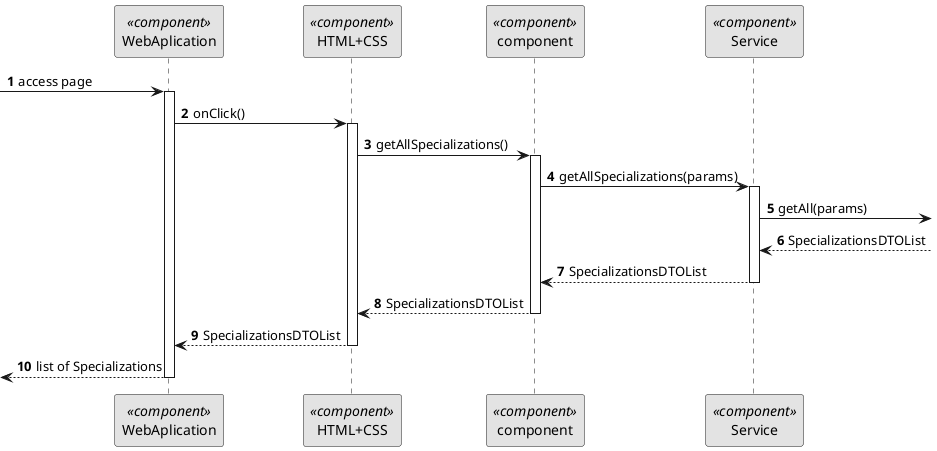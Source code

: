 @startuml
skinparam monochrome true
skinparam packageStyle rectangle
skinparam shadowing false

autonumber

participant "WebAplication" as FE <<component>>
participant "HTML+CSS" as HT <<component>>
participant "component" as CM <<component>>
participant "Service" as SERV <<component>>

 -> FE: access page
activate FE

FE -> HT : onClick()
activate HT
HT -> CM : getAllSpecializations()
activate CM

CM -> SERV : getAllSpecializations(params)
activate SERV


SERV -> : getAll(params)



SERV <-- : SpecializationsDTOList


SERV --> CM : SpecializationsDTOList
deactivate SERV
CM --> HT : SpecializationsDTOList
deactivate CM

HT --> FE : SpecializationsDTOList
deactivate HT

<-- FE : list of Specializations

deactivate FE




@enduml